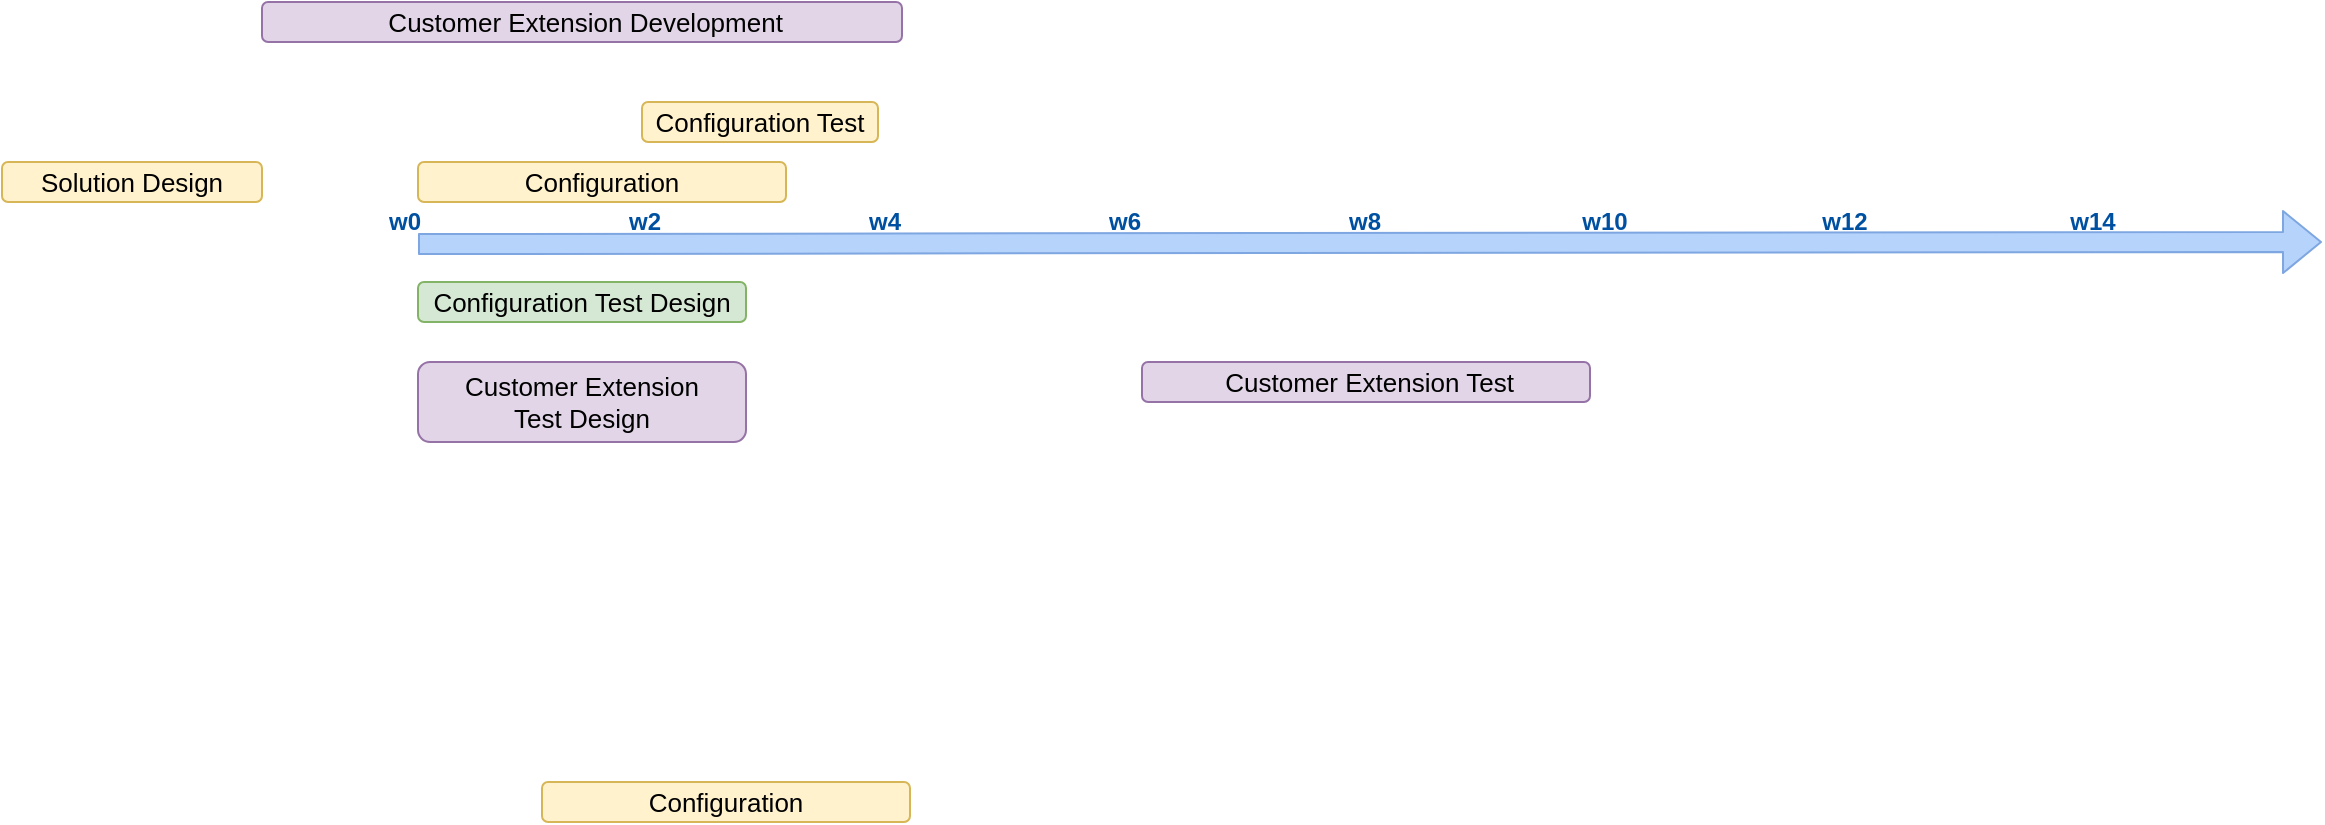 <mxfile version="13.7.5" type="github">
  <diagram id="oInA9YpVJKGzTpnUIwjt" name="Page-1">
    <mxGraphModel dx="2272" dy="791" grid="1" gridSize="10" guides="1" tooltips="1" connect="1" arrows="1" fold="1" page="1" pageScale="1" pageWidth="850" pageHeight="1100" math="0" shadow="0">
      <root>
        <mxCell id="0" />
        <mxCell id="1" parent="0" />
        <mxCell id="J2-bpZsxf6MJ3AO0Zzre-2" value="w2" style="text;html=1;resizable=0;autosize=1;align=center;verticalAlign=middle;points=[];fillColor=none;strokeColor=none;rounded=0;fontColor=#0050A1;fontStyle=1" parent="1" vertex="1">
          <mxGeometry x="216" y="120" width="30" height="20" as="geometry" />
        </mxCell>
        <mxCell id="J2-bpZsxf6MJ3AO0Zzre-5" value="w4" style="text;html=1;resizable=0;autosize=1;align=center;verticalAlign=middle;points=[];fillColor=none;strokeColor=none;rounded=0;fontColor=#0050A1;fontStyle=1" parent="1" vertex="1">
          <mxGeometry x="336" y="120" width="30" height="20" as="geometry" />
        </mxCell>
        <mxCell id="J2-bpZsxf6MJ3AO0Zzre-6" value="w6" style="text;html=1;resizable=0;autosize=1;align=center;verticalAlign=middle;points=[];fillColor=none;strokeColor=none;rounded=0;fontColor=#0050A1;fontStyle=1" parent="1" vertex="1">
          <mxGeometry x="456" y="120" width="30" height="20" as="geometry" />
        </mxCell>
        <mxCell id="J2-bpZsxf6MJ3AO0Zzre-7" value="w8" style="text;html=1;resizable=0;autosize=1;align=center;verticalAlign=middle;points=[];fillColor=none;strokeColor=none;rounded=0;fontColor=#0050A1;fontStyle=1" parent="1" vertex="1">
          <mxGeometry x="576" y="120" width="30" height="20" as="geometry" />
        </mxCell>
        <mxCell id="J2-bpZsxf6MJ3AO0Zzre-8" value="w10" style="text;html=1;resizable=0;autosize=1;align=center;verticalAlign=middle;points=[];fillColor=none;strokeColor=none;rounded=0;fontColor=#0050A1;fontStyle=1" parent="1" vertex="1">
          <mxGeometry x="691" y="120" width="40" height="20" as="geometry" />
        </mxCell>
        <mxCell id="J2-bpZsxf6MJ3AO0Zzre-9" value="w12" style="text;html=1;resizable=0;autosize=1;align=center;verticalAlign=middle;points=[];fillColor=none;strokeColor=none;rounded=0;fontColor=#0050A1;fontStyle=1" parent="1" vertex="1">
          <mxGeometry x="811" y="120" width="40" height="20" as="geometry" />
        </mxCell>
        <mxCell id="J2-bpZsxf6MJ3AO0Zzre-21" value="" style="shape=flexArrow;endArrow=classic;html=1;fontSize=17;fontColor=#0050A1;exitX=0.733;exitY=1.05;exitDx=0;exitDy=0;exitPerimeter=0;labelBackgroundColor=#7EA6E0;strokeColor=#7EA6E0;fillColor=#B6D3FC;" parent="1" source="J2-bpZsxf6MJ3AO0Zzre-29" edge="1">
          <mxGeometry width="50" height="50" relative="1" as="geometry">
            <mxPoint x="14" y="143" as="sourcePoint" />
            <mxPoint x="1070" y="140" as="targetPoint" />
          </mxGeometry>
        </mxCell>
        <mxCell id="J2-bpZsxf6MJ3AO0Zzre-29" value="w0" style="text;html=1;resizable=0;autosize=1;align=center;verticalAlign=middle;points=[];fillColor=none;strokeColor=none;rounded=0;fontColor=#0050A1;fontStyle=1" parent="1" vertex="1">
          <mxGeometry x="96" y="120" width="30" height="20" as="geometry" />
        </mxCell>
        <mxCell id="yDNGOB7GQb5LNbqF-BeX-12" value="Solution Design" style="rounded=1;whiteSpace=wrap;html=1;fontSize=13;fillColor=#fff2cc;strokeColor=#d6b656;fontStyle=0" parent="1" vertex="1">
          <mxGeometry x="-90" y="100" width="130" height="20" as="geometry" />
        </mxCell>
        <mxCell id="yDNGOB7GQb5LNbqF-BeX-18" value="w14" style="text;html=1;resizable=0;autosize=1;align=center;verticalAlign=middle;points=[];fillColor=none;strokeColor=none;rounded=0;fontColor=#0050A1;fontStyle=1" parent="1" vertex="1">
          <mxGeometry x="935" y="120" width="40" height="20" as="geometry" />
        </mxCell>
        <mxCell id="LhsxPXVFfBGYSJX7y7iX-48" value="Configuration" style="rounded=1;whiteSpace=wrap;html=1;fontSize=13;fillColor=#fff2cc;strokeColor=#d6b656;fontStyle=0" vertex="1" parent="1">
          <mxGeometry x="118" y="100" width="184" height="20" as="geometry" />
        </mxCell>
        <mxCell id="LhsxPXVFfBGYSJX7y7iX-49" value="&amp;nbsp;Customer Extension Development" style="rounded=1;whiteSpace=wrap;html=1;fontSize=13;fillColor=#e1d5e7;strokeColor=#9673a6;fontStyle=0" vertex="1" parent="1">
          <mxGeometry x="40" y="20" width="320" height="20" as="geometry" />
        </mxCell>
        <mxCell id="LhsxPXVFfBGYSJX7y7iX-50" value="&amp;nbsp;Customer Extension Test" style="rounded=1;whiteSpace=wrap;html=1;fontSize=13;fillColor=#e1d5e7;strokeColor=#9673a6;fontStyle=0" vertex="1" parent="1">
          <mxGeometry x="480" y="200" width="224" height="20" as="geometry" />
        </mxCell>
        <mxCell id="LhsxPXVFfBGYSJX7y7iX-51" value="Configuration Test Design" style="rounded=1;whiteSpace=wrap;html=1;fontSize=13;fillColor=#d5e8d4;strokeColor=#82b366;fontStyle=0" vertex="1" parent="1">
          <mxGeometry x="118" y="160" width="164" height="20" as="geometry" />
        </mxCell>
        <mxCell id="LhsxPXVFfBGYSJX7y7iX-52" value="Configuration" style="rounded=1;whiteSpace=wrap;html=1;fontSize=13;fillColor=#fff2cc;strokeColor=#d6b656;fontStyle=0" vertex="1" parent="1">
          <mxGeometry x="180" y="410" width="184" height="20" as="geometry" />
        </mxCell>
        <mxCell id="LhsxPXVFfBGYSJX7y7iX-53" value="Configuration Test" style="rounded=1;whiteSpace=wrap;html=1;fontSize=13;fillColor=#fff2cc;strokeColor=#d6b656;fontStyle=0" vertex="1" parent="1">
          <mxGeometry x="230" y="70" width="118" height="20" as="geometry" />
        </mxCell>
        <mxCell id="LhsxPXVFfBGYSJX7y7iX-54" value="Customer Extension&lt;br&gt;Test Design" style="rounded=1;whiteSpace=wrap;html=1;fontSize=13;fillColor=#e1d5e7;strokeColor=#9673a6;fontStyle=0" vertex="1" parent="1">
          <mxGeometry x="118" y="200" width="164" height="40" as="geometry" />
        </mxCell>
      </root>
    </mxGraphModel>
  </diagram>
</mxfile>
